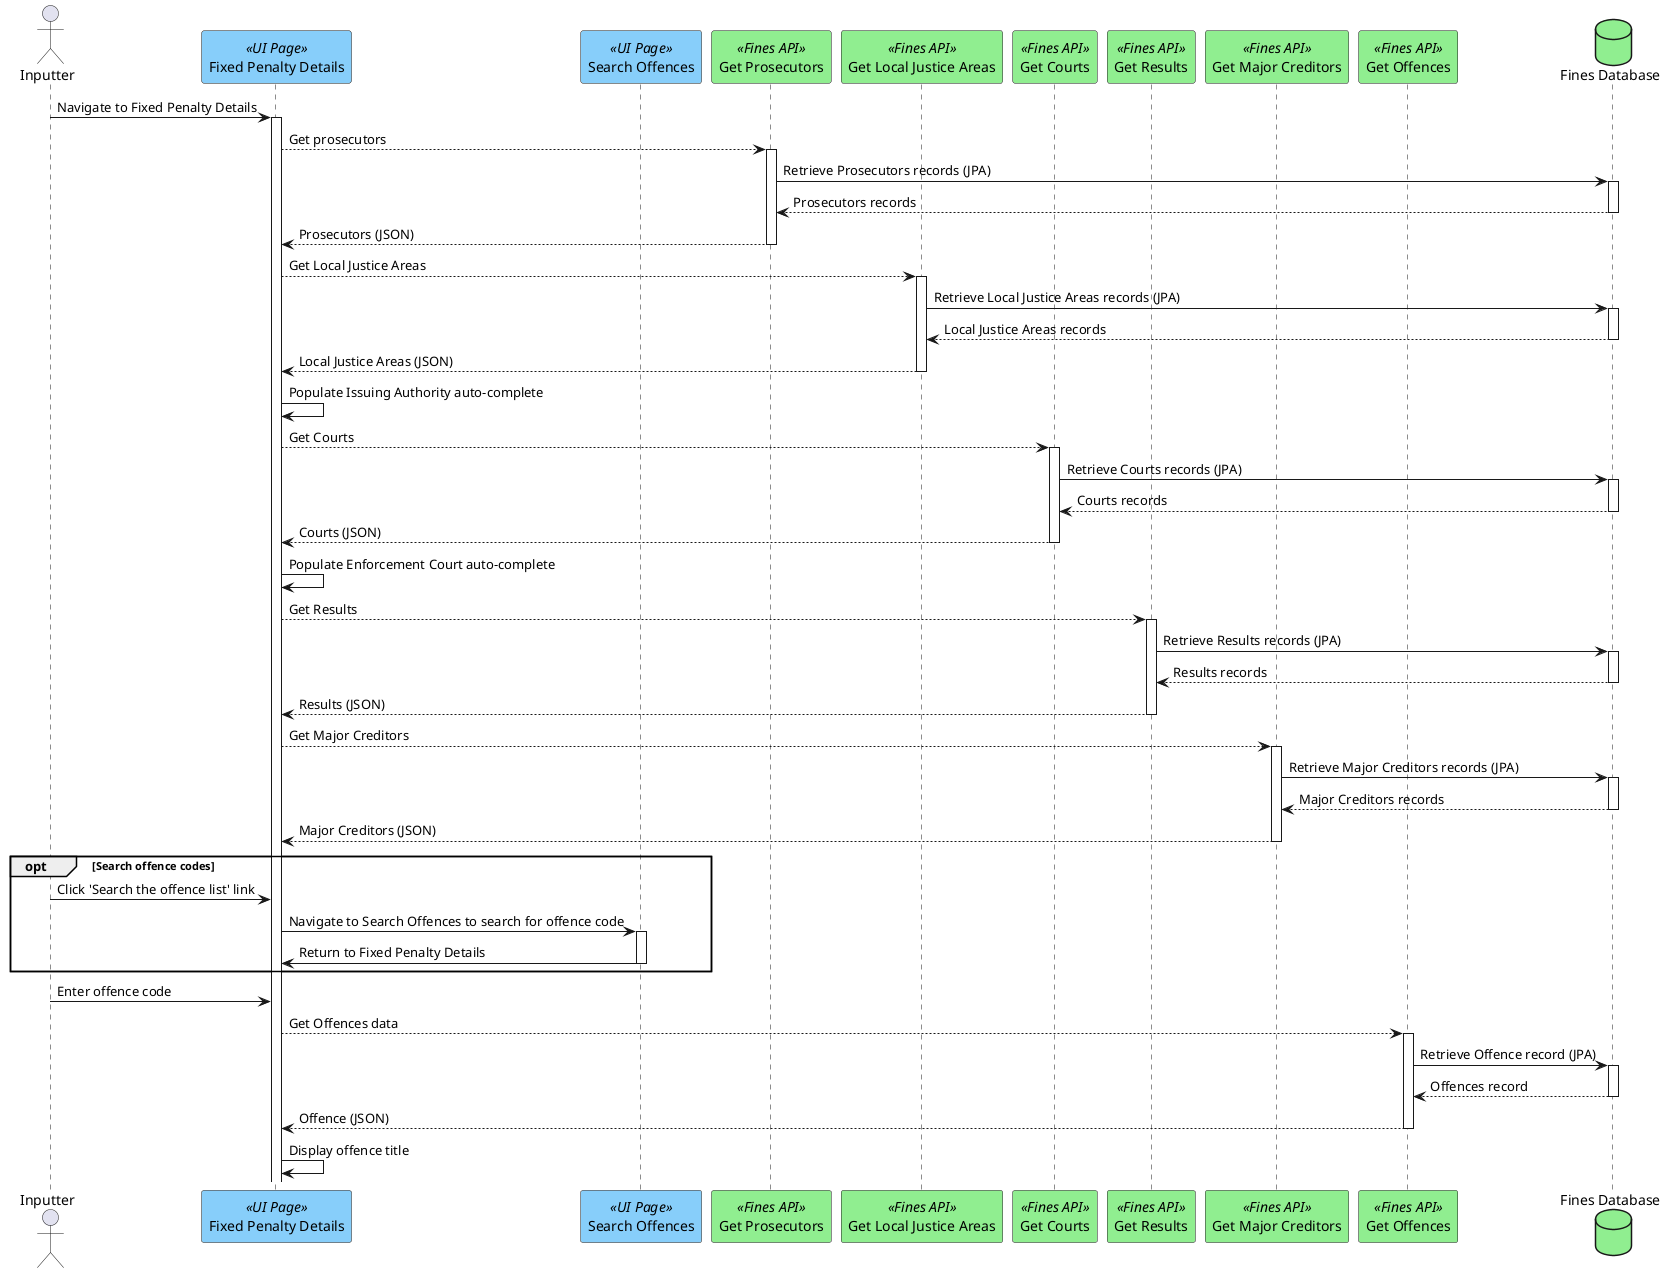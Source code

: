 @startuml
actor "Inputter" as user
participant "Fixed Penalty Details" as fixedPenaltyDetails <<UI Page>> #lightskyblue
participant "Search Offences" as searchOffences <<UI Page>> #lightskyblue
participant "Get Prosecutors" as prosecutors <<Fines API>> #lightgreen
participant "Get Local Justice Areas" as ljas <<Fines API>> #lightgreen
participant "Get Courts" as courts <<Fines API>> #lightgreen
participant "Get Results" as results <<Fines API>> #lightgreen
participant "Get Major Creditors" as majorCreditors <<Fines API>> #lightgreen
participant "Get Offences" as offence <<Fines API>> #lightgreen
database "Fines Database" as db #lightgreen

user -> fixedPenaltyDetails ++ : Navigate to Fixed Penalty Details
fixedPenaltyDetails --> prosecutors ++ : Get prosecutors
prosecutors -> db ++ : Retrieve Prosecutors records (JPA)
prosecutors <-- db -- : Prosecutors records
fixedPenaltyDetails <-- prosecutors -- : Prosecutors (JSON)
fixedPenaltyDetails --> ljas ++ : Get Local Justice Areas
ljas -> db ++ : Retrieve Local Justice Areas records (JPA)
ljas <-- db -- : Local Justice Areas records
fixedPenaltyDetails <-- ljas -- : Local Justice Areas (JSON)
fixedPenaltyDetails -> fixedPenaltyDetails : Populate Issuing Authority auto-complete
fixedPenaltyDetails --> courts ++ : Get Courts
courts -> db ++ : Retrieve Courts records (JPA)
courts <-- db -- : Courts records
fixedPenaltyDetails <-- courts -- : Courts (JSON)
fixedPenaltyDetails -> fixedPenaltyDetails : Populate Enforcement Court auto-complete
fixedPenaltyDetails --> results ++ : Get Results
results -> db ++ : Retrieve Results records (JPA)
results <-- db -- : Results records
fixedPenaltyDetails <-- results -- : Results (JSON)
fixedPenaltyDetails --> majorCreditors ++ : Get Major Creditors
majorCreditors -> db ++ : Retrieve Major Creditors records (JPA)
majorCreditors <-- db -- : Major Creditors records
fixedPenaltyDetails <-- majorCreditors -- : Major Creditors (JSON)
opt Search offence codes
user -> fixedPenaltyDetails : Click 'Search the offence list' link
fixedPenaltyDetails -> searchOffences ++ : Navigate to Search Offences to search for offence code
fixedPenaltyDetails <- searchOffences -- : Return to Fixed Penalty Details
end
user -> fixedPenaltyDetails : Enter offence code
fixedPenaltyDetails --> offence ++ : Get Offences data
offence -> db ++ : Retrieve Offence record (JPA)
offence <-- db -- : Offences record
fixedPenaltyDetails <-- offence -- : Offence (JSON)
fixedPenaltyDetails -> fixedPenaltyDetails : Display offence title

@enduml